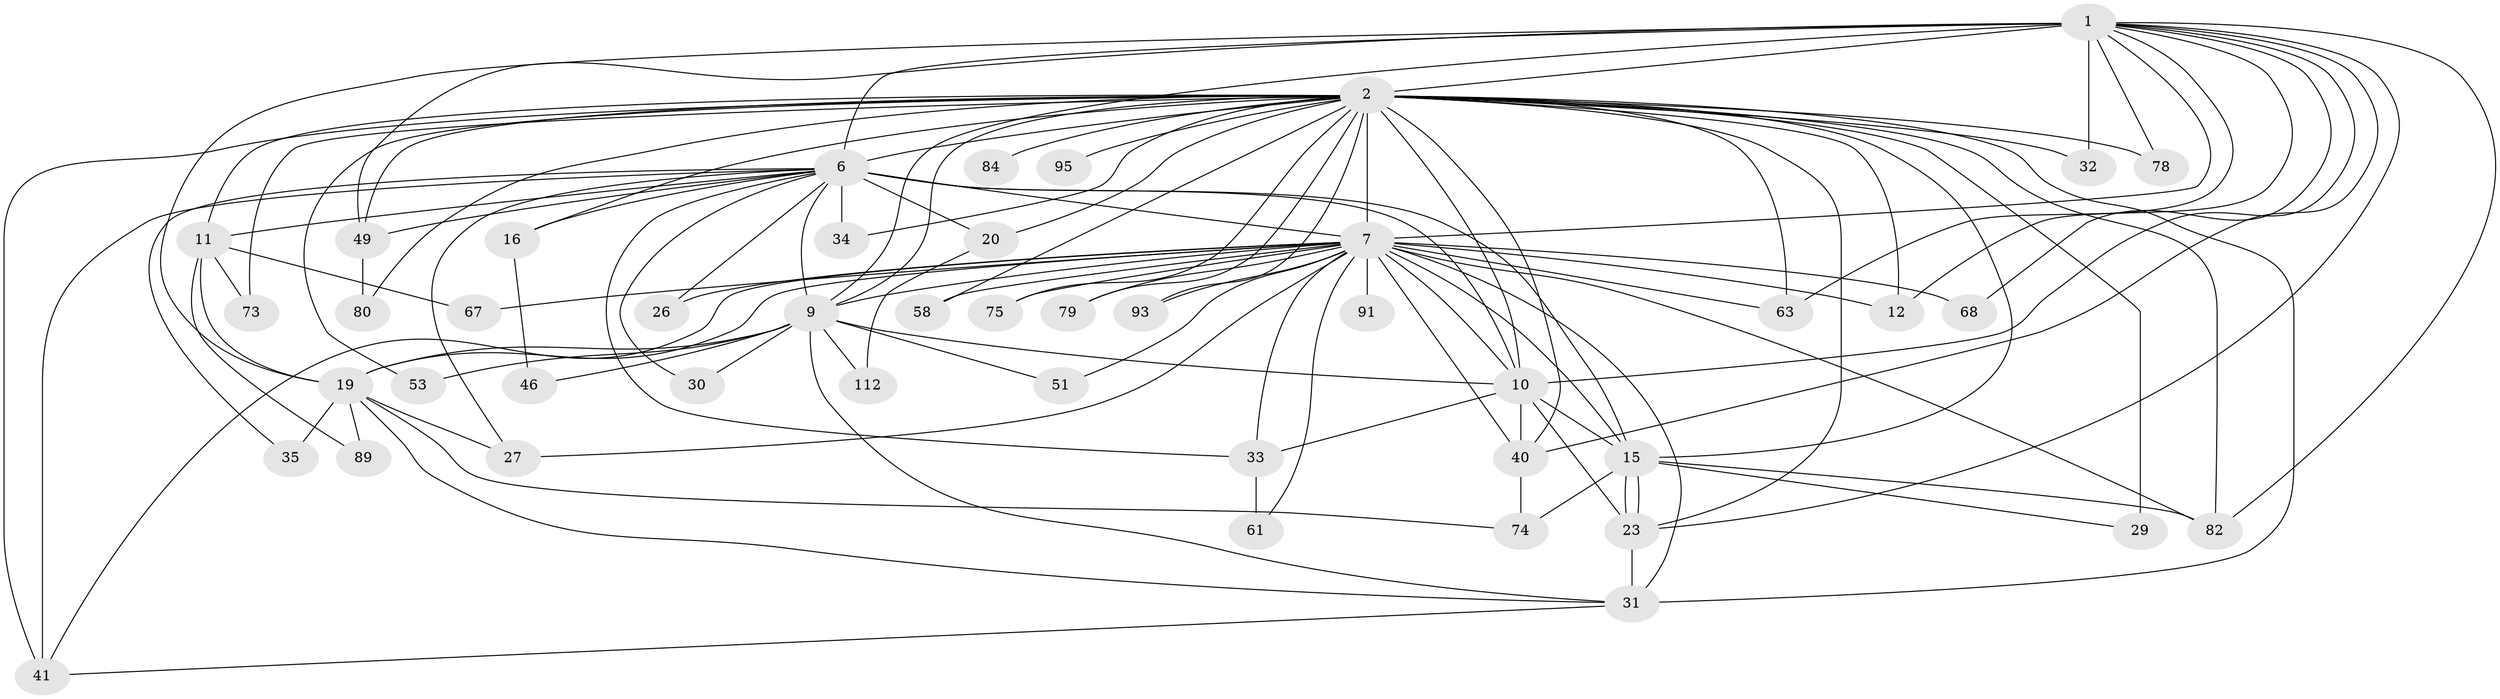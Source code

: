 // original degree distribution, {21: 0.017094017094017096, 14: 0.02564102564102564, 20: 0.008547008547008548, 30: 0.008547008547008548, 25: 0.008547008547008548, 26: 0.008547008547008548, 16: 0.008547008547008548, 6: 0.05128205128205128, 5: 0.042735042735042736, 3: 0.21367521367521367, 7: 0.017094017094017096, 4: 0.06837606837606838, 2: 0.5042735042735043, 9: 0.008547008547008548, 8: 0.008547008547008548}
// Generated by graph-tools (version 1.1) at 2025/17/03/04/25 18:17:39]
// undirected, 46 vertices, 114 edges
graph export_dot {
graph [start="1"]
  node [color=gray90,style=filled];
  1;
  2 [super="+38+3+4+62+5"];
  6 [super="+100+71+39+36+25+22+17"];
  7 [super="+8"];
  9;
  10 [super="+42"];
  11;
  12 [super="+94"];
  15 [super="+72"];
  16;
  19 [super="+57+52"];
  20 [super="+24"];
  23 [super="+64+76+104+59"];
  26 [super="+97"];
  27 [super="+43"];
  29 [super="+65+81+83"];
  30;
  31 [super="+102+69+87"];
  32;
  33 [super="+110+111+115"];
  34;
  35;
  40 [super="+108+55+54"];
  41 [super="+50+45"];
  46;
  49 [super="+99"];
  51;
  53;
  58;
  61;
  63 [super="+88"];
  67;
  68;
  73;
  74 [super="+77"];
  75;
  78;
  79;
  80;
  82 [super="+103"];
  84;
  89;
  91;
  93 [super="+113"];
  95;
  112;
  1 -- 2 [weight=5];
  1 -- 6 [weight=2];
  1 -- 7 [weight=2];
  1 -- 9;
  1 -- 10;
  1 -- 12;
  1 -- 19;
  1 -- 32;
  1 -- 49;
  1 -- 63;
  1 -- 68;
  1 -- 78;
  1 -- 82;
  1 -- 23;
  1 -- 40;
  2 -- 6 [weight=11];
  2 -- 7 [weight=11];
  2 -- 9 [weight=4];
  2 -- 10 [weight=5];
  2 -- 32;
  2 -- 75;
  2 -- 31 [weight=4];
  2 -- 15;
  2 -- 20;
  2 -- 84;
  2 -- 23 [weight=2];
  2 -- 93 [weight=2];
  2 -- 49;
  2 -- 53;
  2 -- 63;
  2 -- 11;
  2 -- 12 [weight=3];
  2 -- 73;
  2 -- 78;
  2 -- 79;
  2 -- 16 [weight=2];
  2 -- 80;
  2 -- 95 [weight=2];
  2 -- 40;
  2 -- 41 [weight=2];
  2 -- 58 [weight=2];
  2 -- 82;
  2 -- 34;
  2 -- 29 [weight=5];
  6 -- 7 [weight=3];
  6 -- 9;
  6 -- 10 [weight=2];
  6 -- 11;
  6 -- 16;
  6 -- 33;
  6 -- 49 [weight=2];
  6 -- 41 [weight=2];
  6 -- 34;
  6 -- 20 [weight=2];
  6 -- 35;
  6 -- 15 [weight=2];
  6 -- 27;
  6 -- 26 [weight=2];
  6 -- 30;
  7 -- 9 [weight=2];
  7 -- 10 [weight=3];
  7 -- 15;
  7 -- 19 [weight=2];
  7 -- 26 [weight=2];
  7 -- 27;
  7 -- 51;
  7 -- 58;
  7 -- 63;
  7 -- 91 [weight=2];
  7 -- 93;
  7 -- 67;
  7 -- 68;
  7 -- 75;
  7 -- 12;
  7 -- 79;
  7 -- 33;
  7 -- 41;
  7 -- 61;
  7 -- 40;
  7 -- 82;
  7 -- 31;
  9 -- 10;
  9 -- 30;
  9 -- 31;
  9 -- 46;
  9 -- 51;
  9 -- 53;
  9 -- 112;
  9 -- 19;
  10 -- 40;
  10 -- 23;
  10 -- 33;
  10 -- 15;
  11 -- 67;
  11 -- 73;
  11 -- 89;
  11 -- 19;
  15 -- 23;
  15 -- 23;
  15 -- 82;
  15 -- 74;
  15 -- 29;
  16 -- 46;
  19 -- 27;
  19 -- 35;
  19 -- 74;
  19 -- 89;
  19 -- 31 [weight=2];
  20 -- 112;
  23 -- 31;
  31 -- 41 [weight=2];
  33 -- 61 [weight=2];
  40 -- 74;
  49 -- 80;
}

